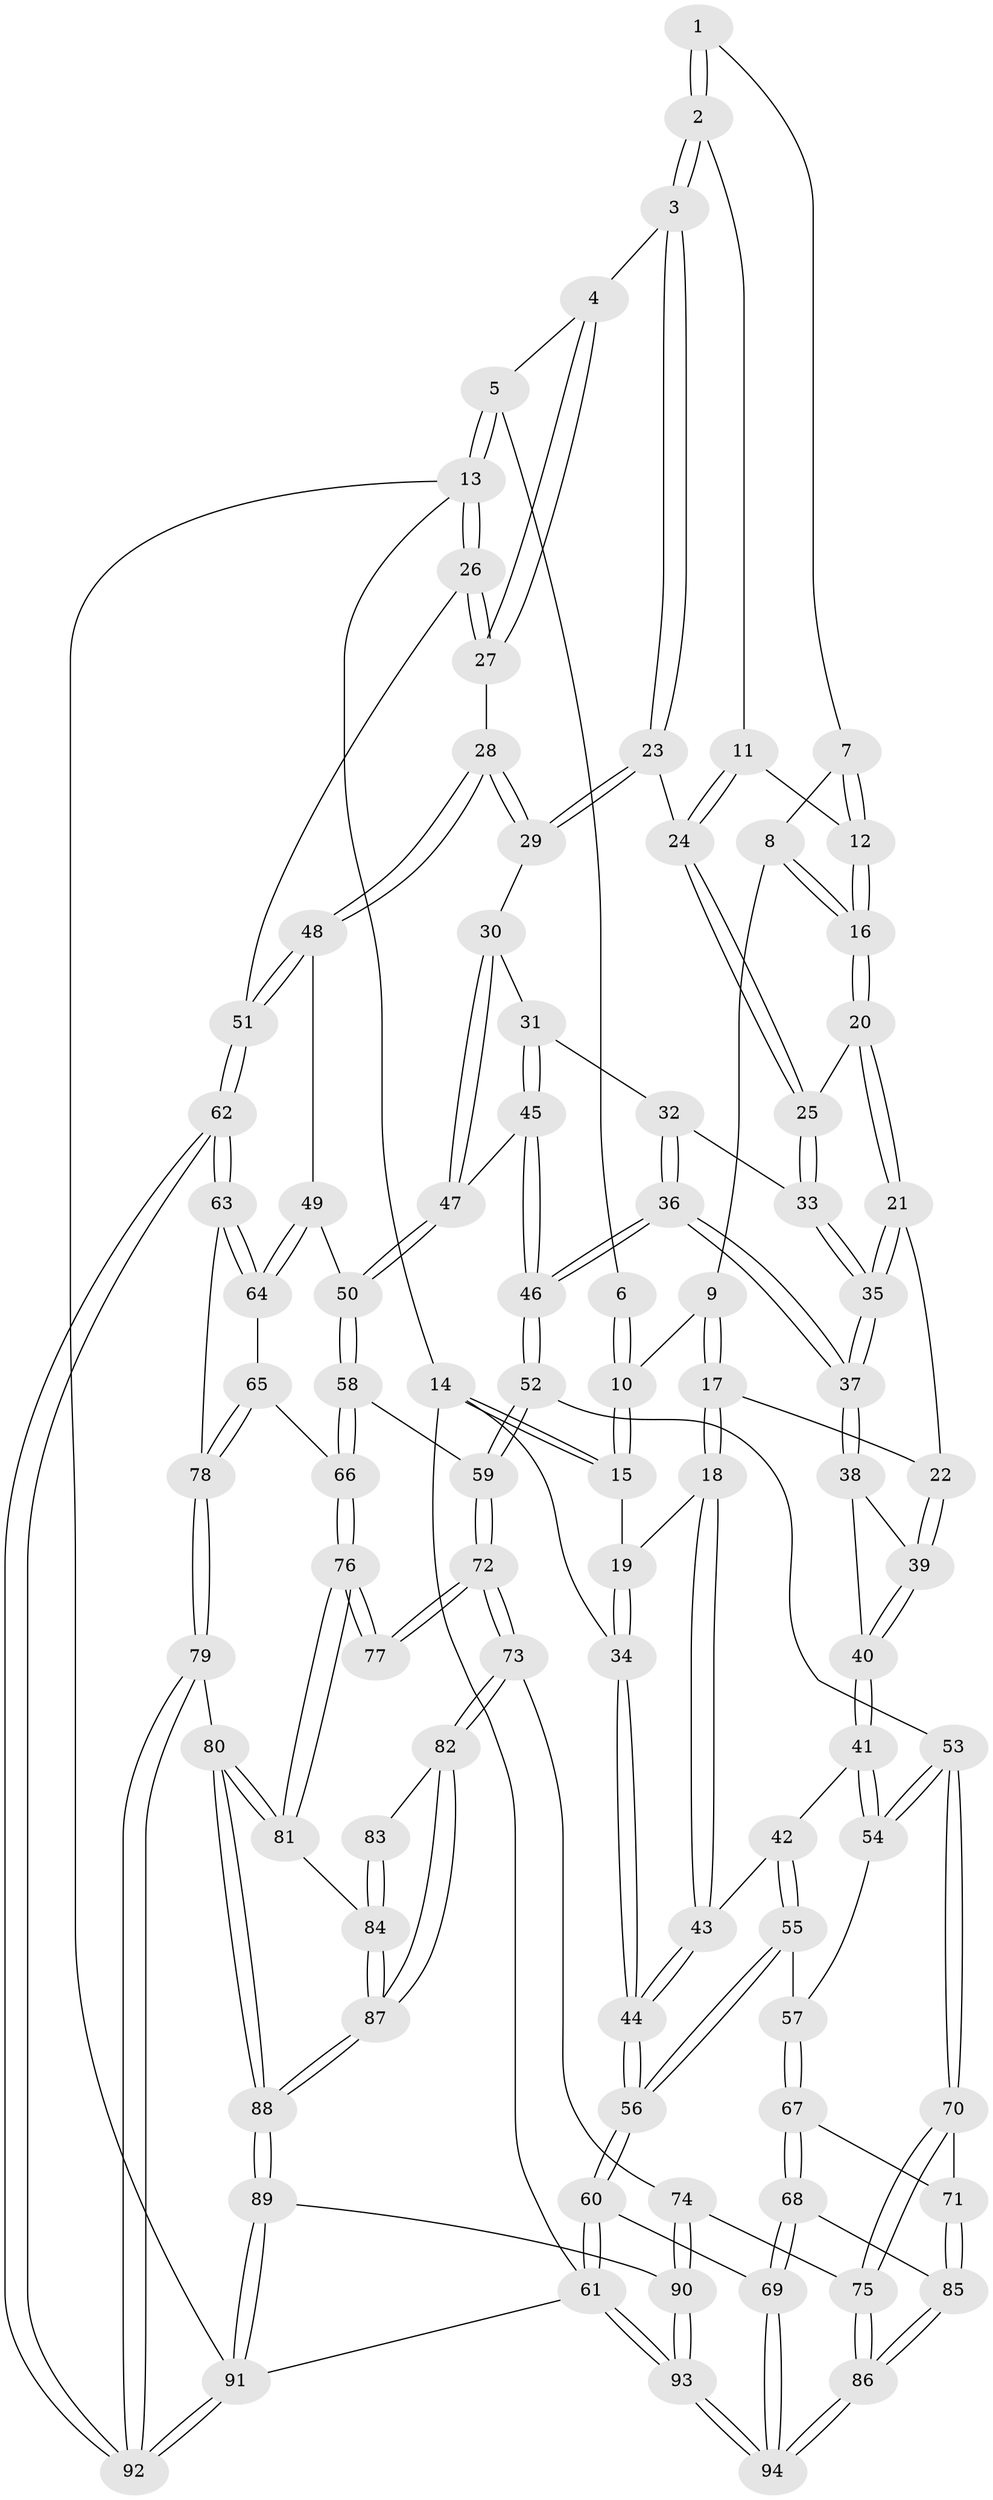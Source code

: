 // coarse degree distribution, {3: 0.34210526315789475, 4: 0.5263157894736842, 6: 0.02631578947368421, 5: 0.07894736842105263, 2: 0.02631578947368421}
// Generated by graph-tools (version 1.1) at 2025/38/03/04/25 23:38:20]
// undirected, 94 vertices, 232 edges
graph export_dot {
  node [color=gray90,style=filled];
  1 [pos="+0.4863167527385842+0.014033415008914312"];
  2 [pos="+0.5657708679232264+0.08978601721485435"];
  3 [pos="+0.7693061476877562+0.08102427935817587"];
  4 [pos="+0.7802281536416965+0.05925942428438296"];
  5 [pos="+0.8461436971619588+0"];
  6 [pos="+0.43135647807821154+0"];
  7 [pos="+0.4543620714580504+0.0702342384702113"];
  8 [pos="+0.2874678762618713+0.08474918223516627"];
  9 [pos="+0.25861508344322565+0.06524712422458591"];
  10 [pos="+0.13578771016707777+0"];
  11 [pos="+0.49210055003383213+0.18117128409426597"];
  12 [pos="+0.4516943511019045+0.1769894395378884"];
  13 [pos="+1+0"];
  14 [pos="+0+0"];
  15 [pos="+0+0"];
  16 [pos="+0.40238948350940057+0.19329743183832865"];
  17 [pos="+0.18329033685073776+0.2978700381179574"];
  18 [pos="+0.1681178210280785+0.3031294163142139"];
  19 [pos="+0.13138997471311487+0.257886859323412"];
  20 [pos="+0.3798918173055955+0.26879648167720976"];
  21 [pos="+0.36429706092140834+0.2992420532214413"];
  22 [pos="+0.25716673498650083+0.32211700712667735"];
  23 [pos="+0.7605577556028924+0.16806211316347483"];
  24 [pos="+0.5526757026891671+0.24379409161844345"];
  25 [pos="+0.5445206858908772+0.2903021084221158"];
  26 [pos="+1+0.23265394184750107"];
  27 [pos="+1+0.2270710729573753"];
  28 [pos="+0.815120435343957+0.3170053164200231"];
  29 [pos="+0.7977655680075405+0.3044241649410758"];
  30 [pos="+0.7835713619206561+0.3140106166400658"];
  31 [pos="+0.6616113685060083+0.3737756406122731"];
  32 [pos="+0.6198087831905809+0.3650823861537591"];
  33 [pos="+0.5467583519322771+0.33333943613024125"];
  34 [pos="+0+0.10754535640599339"];
  35 [pos="+0.4552451428454196+0.40729569774136615"];
  36 [pos="+0.4766825986420034+0.5732018006642998"];
  37 [pos="+0.4507332746683997+0.47162464197905823"];
  38 [pos="+0.3425114998913602+0.4424749761428975"];
  39 [pos="+0.269376014204004+0.36077472367870245"];
  40 [pos="+0.2646537498231411+0.48752496439673143"];
  41 [pos="+0.26388741121251835+0.4892551965521351"];
  42 [pos="+0.16276073828920412+0.47367312924532406"];
  43 [pos="+0.11205630720085476+0.35928132258434536"];
  44 [pos="+0+0.42453037110640446"];
  45 [pos="+0.6345826223425803+0.5060116166559894"];
  46 [pos="+0.47980740973236785+0.5920277034610122"];
  47 [pos="+0.7018731901901458+0.5229360316969455"];
  48 [pos="+0.873981365421258+0.4265125151181934"];
  49 [pos="+0.7753822690986416+0.5653385675420626"];
  50 [pos="+0.7664365971770255+0.5672253683971172"];
  51 [pos="+1+0.5796366896066422"];
  52 [pos="+0.47756273226703305+0.5996689861163262"];
  53 [pos="+0.37099035274624803+0.6319533129438093"];
  54 [pos="+0.3160512541072235+0.6014750675014285"];
  55 [pos="+0.13773755186968364+0.5854689397326326"];
  56 [pos="+0+0.6402927739212518"];
  57 [pos="+0.16198461448487197+0.6005667789230872"];
  58 [pos="+0.7207278267894291+0.6317564518463696"];
  59 [pos="+0.49770966379329484+0.6248228122077231"];
  60 [pos="+0+0.8230174457644108"];
  61 [pos="+0+1"];
  62 [pos="+1+0.6667353600033862"];
  63 [pos="+1+0.6989490757072531"];
  64 [pos="+0.9001205739694541+0.6765069176392466"];
  65 [pos="+0.7440208185836509+0.7468852008331573"];
  66 [pos="+0.7390075954876101+0.7466221274266994"];
  67 [pos="+0.1735107663230647+0.7271258222100121"];
  68 [pos="+0.055720295895392624+0.8179876294673777"];
  69 [pos="+0+0.8294188137060376"];
  70 [pos="+0.31020494752624933+0.740724174705602"];
  71 [pos="+0.30840391212073426+0.7412409931360497"];
  72 [pos="+0.5214992913281632+0.6813762116037567"];
  73 [pos="+0.5232447471940264+0.7549846378777454"];
  74 [pos="+0.5179473988164268+0.7641034447148817"];
  75 [pos="+0.360722811738273+0.8625457821473814"];
  76 [pos="+0.7272131538866878+0.7546119120521115"];
  77 [pos="+0.7175518200624202+0.7553120867109726"];
  78 [pos="+0.8614151298730506+0.8578959056357613"];
  79 [pos="+0.84863878962717+0.8988608673360939"];
  80 [pos="+0.754363842105149+0.9570655995689638"];
  81 [pos="+0.728134401365761+0.8572391492215319"];
  82 [pos="+0.5801705492044295+0.8113792098939443"];
  83 [pos="+0.6637929754251697+0.8018287231041457"];
  84 [pos="+0.656349704394493+0.846827033969173"];
  85 [pos="+0.18582290299764753+0.8703399999995368"];
  86 [pos="+0.36339053752027917+1"];
  87 [pos="+0.613080152889022+0.9005840200455693"];
  88 [pos="+0.6126000789016964+1"];
  89 [pos="+0.6051030615155395+1"];
  90 [pos="+0.44532671413523905+1"];
  91 [pos="+1+1"];
  92 [pos="+1+1"];
  93 [pos="+0.3932577658042461+1"];
  94 [pos="+0.3715669822923151+1"];
  1 -- 2;
  1 -- 2;
  1 -- 7;
  2 -- 3;
  2 -- 3;
  2 -- 11;
  3 -- 4;
  3 -- 23;
  3 -- 23;
  4 -- 5;
  4 -- 27;
  4 -- 27;
  5 -- 6;
  5 -- 13;
  5 -- 13;
  6 -- 10;
  6 -- 10;
  7 -- 8;
  7 -- 12;
  7 -- 12;
  8 -- 9;
  8 -- 16;
  8 -- 16;
  9 -- 10;
  9 -- 17;
  9 -- 17;
  10 -- 15;
  10 -- 15;
  11 -- 12;
  11 -- 24;
  11 -- 24;
  12 -- 16;
  12 -- 16;
  13 -- 14;
  13 -- 26;
  13 -- 26;
  13 -- 91;
  14 -- 15;
  14 -- 15;
  14 -- 34;
  14 -- 61;
  15 -- 19;
  16 -- 20;
  16 -- 20;
  17 -- 18;
  17 -- 18;
  17 -- 22;
  18 -- 19;
  18 -- 43;
  18 -- 43;
  19 -- 34;
  19 -- 34;
  20 -- 21;
  20 -- 21;
  20 -- 25;
  21 -- 22;
  21 -- 35;
  21 -- 35;
  22 -- 39;
  22 -- 39;
  23 -- 24;
  23 -- 29;
  23 -- 29;
  24 -- 25;
  24 -- 25;
  25 -- 33;
  25 -- 33;
  26 -- 27;
  26 -- 27;
  26 -- 51;
  27 -- 28;
  28 -- 29;
  28 -- 29;
  28 -- 48;
  28 -- 48;
  29 -- 30;
  30 -- 31;
  30 -- 47;
  30 -- 47;
  31 -- 32;
  31 -- 45;
  31 -- 45;
  32 -- 33;
  32 -- 36;
  32 -- 36;
  33 -- 35;
  33 -- 35;
  34 -- 44;
  34 -- 44;
  35 -- 37;
  35 -- 37;
  36 -- 37;
  36 -- 37;
  36 -- 46;
  36 -- 46;
  37 -- 38;
  37 -- 38;
  38 -- 39;
  38 -- 40;
  39 -- 40;
  39 -- 40;
  40 -- 41;
  40 -- 41;
  41 -- 42;
  41 -- 54;
  41 -- 54;
  42 -- 43;
  42 -- 55;
  42 -- 55;
  43 -- 44;
  43 -- 44;
  44 -- 56;
  44 -- 56;
  45 -- 46;
  45 -- 46;
  45 -- 47;
  46 -- 52;
  46 -- 52;
  47 -- 50;
  47 -- 50;
  48 -- 49;
  48 -- 51;
  48 -- 51;
  49 -- 50;
  49 -- 64;
  49 -- 64;
  50 -- 58;
  50 -- 58;
  51 -- 62;
  51 -- 62;
  52 -- 53;
  52 -- 59;
  52 -- 59;
  53 -- 54;
  53 -- 54;
  53 -- 70;
  53 -- 70;
  54 -- 57;
  55 -- 56;
  55 -- 56;
  55 -- 57;
  56 -- 60;
  56 -- 60;
  57 -- 67;
  57 -- 67;
  58 -- 59;
  58 -- 66;
  58 -- 66;
  59 -- 72;
  59 -- 72;
  60 -- 61;
  60 -- 61;
  60 -- 69;
  61 -- 93;
  61 -- 93;
  61 -- 91;
  62 -- 63;
  62 -- 63;
  62 -- 92;
  62 -- 92;
  63 -- 64;
  63 -- 64;
  63 -- 78;
  64 -- 65;
  65 -- 66;
  65 -- 78;
  65 -- 78;
  66 -- 76;
  66 -- 76;
  67 -- 68;
  67 -- 68;
  67 -- 71;
  68 -- 69;
  68 -- 69;
  68 -- 85;
  69 -- 94;
  69 -- 94;
  70 -- 71;
  70 -- 75;
  70 -- 75;
  71 -- 85;
  71 -- 85;
  72 -- 73;
  72 -- 73;
  72 -- 77;
  72 -- 77;
  73 -- 74;
  73 -- 82;
  73 -- 82;
  74 -- 75;
  74 -- 90;
  74 -- 90;
  75 -- 86;
  75 -- 86;
  76 -- 77;
  76 -- 77;
  76 -- 81;
  76 -- 81;
  78 -- 79;
  78 -- 79;
  79 -- 80;
  79 -- 92;
  79 -- 92;
  80 -- 81;
  80 -- 81;
  80 -- 88;
  80 -- 88;
  81 -- 84;
  82 -- 83;
  82 -- 87;
  82 -- 87;
  83 -- 84;
  83 -- 84;
  84 -- 87;
  84 -- 87;
  85 -- 86;
  85 -- 86;
  86 -- 94;
  86 -- 94;
  87 -- 88;
  87 -- 88;
  88 -- 89;
  88 -- 89;
  89 -- 90;
  89 -- 91;
  89 -- 91;
  90 -- 93;
  90 -- 93;
  91 -- 92;
  91 -- 92;
  93 -- 94;
  93 -- 94;
}
